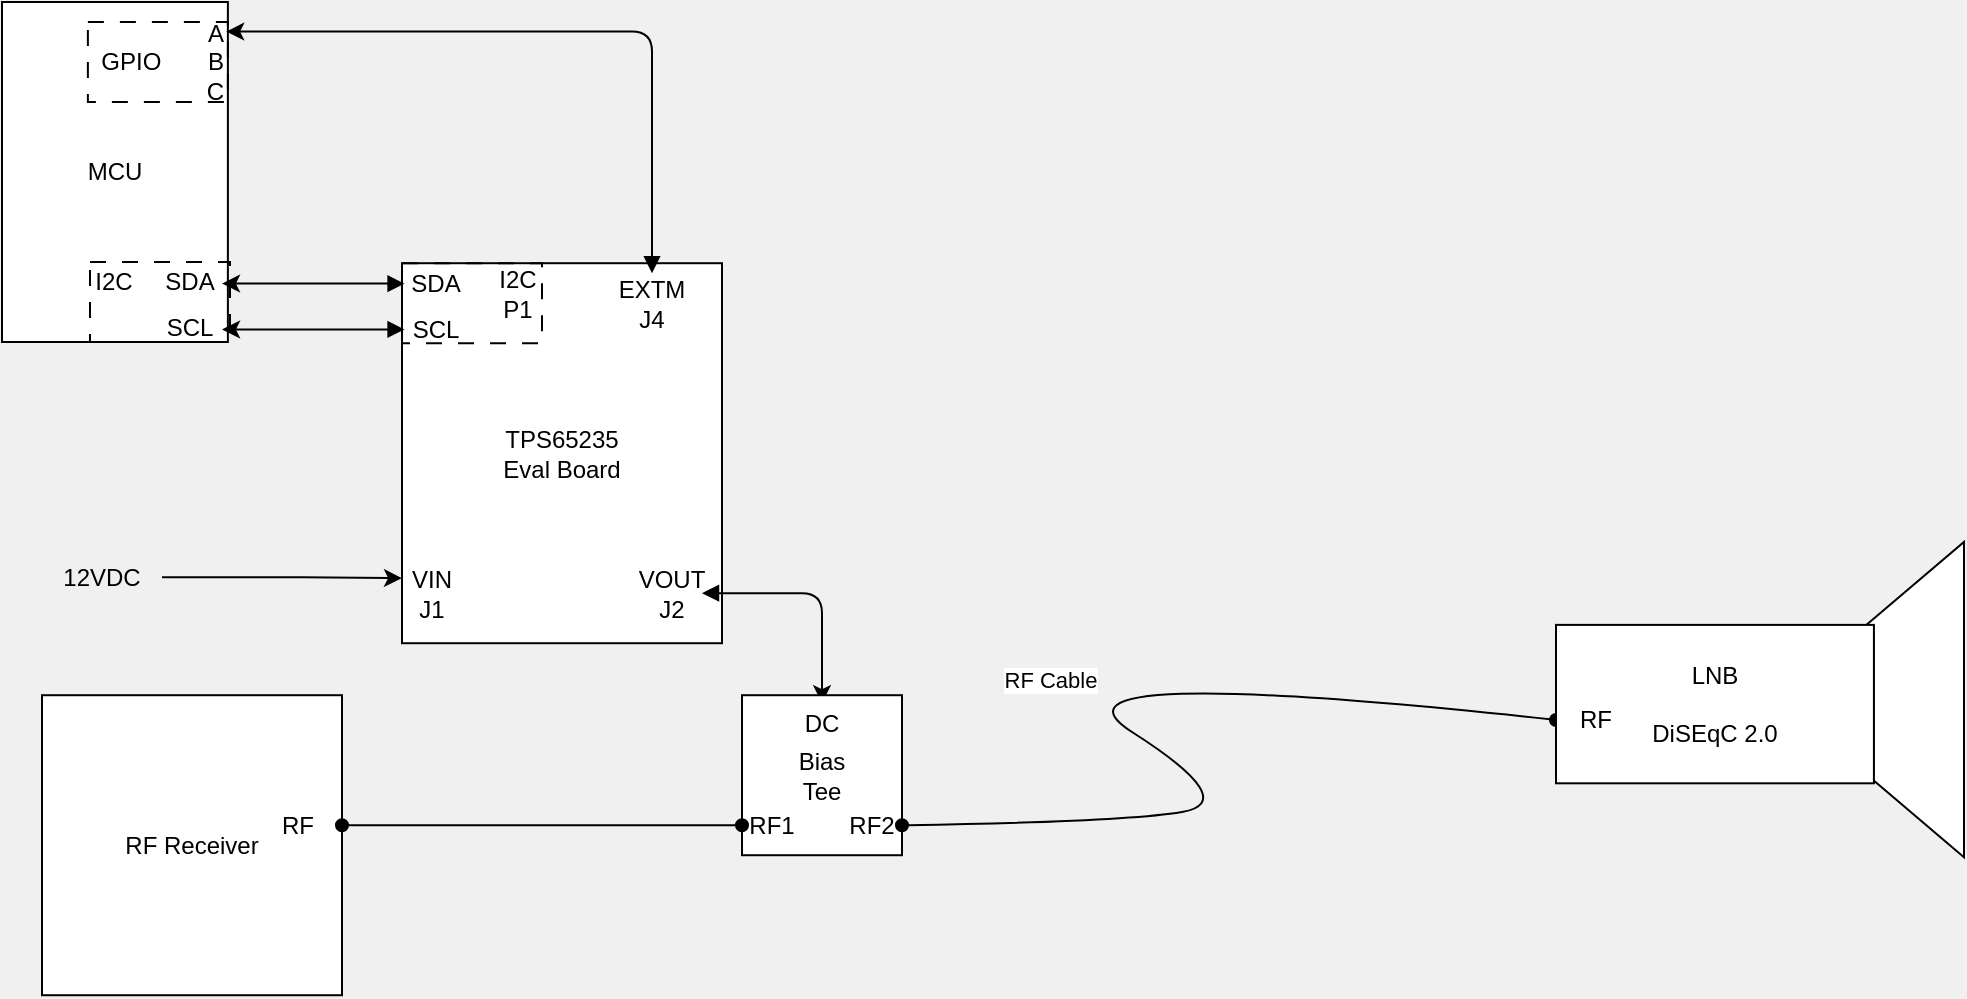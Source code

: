 <mxfile>
    <diagram id="m8Gws8rYOMcdUhG0WCG6" name="Page-1">
        <mxGraphModel dx="1332" dy="929" grid="1" gridSize="10" guides="1" tooltips="1" connect="1" arrows="1" fold="1" page="1" pageScale="1" pageWidth="1654" pageHeight="1169" background="#F0F0F0" math="0" shadow="0">
            <root>
                <mxCell id="0"/>
                <mxCell id="1" parent="0"/>
                <mxCell id="4" value="TPS65235&lt;br&gt;Eval Board" style="rounded=0;whiteSpace=wrap;html=1;" vertex="1" parent="1">
                    <mxGeometry x="440" y="730.61" width="160" height="190" as="geometry"/>
                </mxCell>
                <mxCell id="39" style="edgeStyle=orthogonalEdgeStyle;html=1;entryX=0.5;entryY=0;entryDx=0;entryDy=0;startArrow=block;startFill=1;" edge="1" parent="1" source="5" target="34">
                    <mxGeometry relative="1" as="geometry"/>
                </mxCell>
                <mxCell id="5" value="VOUT&lt;br&gt;J2" style="text;html=1;strokeColor=none;fillColor=none;align=center;verticalAlign=middle;whiteSpace=wrap;rounded=0;" vertex="1" parent="1">
                    <mxGeometry x="560" y="880.61" width="30" height="30" as="geometry"/>
                </mxCell>
                <mxCell id="6" value="MCU" style="rounded=0;whiteSpace=wrap;html=1;" vertex="1" parent="1">
                    <mxGeometry x="240" y="600" width="112.94" height="170" as="geometry"/>
                </mxCell>
                <mxCell id="15" value="" style="group" vertex="1" connectable="0" parent="1">
                    <mxGeometry x="275.294" y="730" width="78.706" height="40" as="geometry"/>
                </mxCell>
                <mxCell id="8" value="I2C" style="text;html=1;strokeColor=none;fillColor=none;align=center;verticalAlign=middle;whiteSpace=wrap;rounded=0;" vertex="1" parent="15">
                    <mxGeometry y="3.333" width="42.353" height="13.75" as="geometry"/>
                </mxCell>
                <mxCell id="9" value="SDA" style="text;html=1;strokeColor=none;fillColor=none;align=center;verticalAlign=middle;whiteSpace=wrap;rounded=0;" vertex="1" parent="15">
                    <mxGeometry x="42.356" y="3.33" width="32.35" height="13.75" as="geometry"/>
                </mxCell>
                <mxCell id="10" value="SCL" style="text;html=1;strokeColor=none;fillColor=none;align=center;verticalAlign=middle;whiteSpace=wrap;rounded=0;" vertex="1" parent="15">
                    <mxGeometry x="42.356" y="26.25" width="32.35" height="13.75" as="geometry"/>
                </mxCell>
                <mxCell id="13" value="" style="rounded=0;whiteSpace=wrap;html=1;fillColor=none;dashed=1;dashPattern=8 8;" vertex="1" parent="15">
                    <mxGeometry x="8.706" width="70" height="40" as="geometry"/>
                </mxCell>
                <mxCell id="12" style="edgeStyle=none;html=1;" edge="1" parent="1" source="10" target="6">
                    <mxGeometry relative="1" as="geometry"/>
                </mxCell>
                <mxCell id="23" value="" style="group" vertex="1" connectable="0" parent="1">
                    <mxGeometry x="440" y="730.61" width="79.647" height="40" as="geometry"/>
                </mxCell>
                <mxCell id="20" value="" style="rounded=0;whiteSpace=wrap;html=1;fillColor=none;dashed=1;dashPattern=8 8;" vertex="1" parent="23">
                    <mxGeometry width="70" height="40" as="geometry"/>
                </mxCell>
                <mxCell id="17" value="I2C&lt;br&gt;P1" style="text;html=1;strokeColor=none;fillColor=none;align=center;verticalAlign=middle;whiteSpace=wrap;rounded=0;" vertex="1" parent="23">
                    <mxGeometry x="37.294" y="8.333" width="42.353" height="13.75" as="geometry"/>
                </mxCell>
                <mxCell id="22" value="" style="group" vertex="1" connectable="0" parent="23">
                    <mxGeometry x="1.29" y="3.33" width="32.35" height="36.67" as="geometry"/>
                </mxCell>
                <mxCell id="18" value="SDA" style="text;html=1;strokeColor=none;fillColor=none;align=center;verticalAlign=middle;whiteSpace=wrap;rounded=0;" vertex="1" parent="22">
                    <mxGeometry width="32.35" height="13.75" as="geometry"/>
                </mxCell>
                <mxCell id="19" value="SCL" style="text;html=1;strokeColor=none;fillColor=none;align=center;verticalAlign=middle;whiteSpace=wrap;rounded=0;" vertex="1" parent="22">
                    <mxGeometry y="22.92" width="32.35" height="13.75" as="geometry"/>
                </mxCell>
                <mxCell id="27" style="edgeStyle=none;html=1;entryX=0.943;entryY=0.27;entryDx=0;entryDy=0;entryPerimeter=0;startArrow=block;startFill=1;" edge="1" parent="1" source="18" target="13">
                    <mxGeometry relative="1" as="geometry"/>
                </mxCell>
                <mxCell id="28" style="edgeStyle=none;html=1;entryX=0.943;entryY=0.843;entryDx=0;entryDy=0;entryPerimeter=0;startArrow=block;startFill=1;" edge="1" parent="1" source="19" target="13">
                    <mxGeometry relative="1" as="geometry"/>
                </mxCell>
                <mxCell id="30" value="VIN&lt;br&gt;J1" style="text;html=1;strokeColor=none;fillColor=none;align=center;verticalAlign=middle;whiteSpace=wrap;rounded=0;" vertex="1" parent="1">
                    <mxGeometry x="440" y="880.61" width="30" height="30" as="geometry"/>
                </mxCell>
                <mxCell id="35" value="" style="group" vertex="1" connectable="0" parent="1">
                    <mxGeometry x="610" y="940.61" width="80" height="86" as="geometry"/>
                </mxCell>
                <mxCell id="31" value="Bias&lt;br&gt;Tee" style="whiteSpace=wrap;html=1;aspect=fixed;" vertex="1" parent="35">
                    <mxGeometry y="6" width="80" height="80" as="geometry"/>
                </mxCell>
                <mxCell id="32" value="RF2" style="text;html=1;strokeColor=none;fillColor=none;align=center;verticalAlign=middle;whiteSpace=wrap;rounded=0;" vertex="1" parent="35">
                    <mxGeometry x="50" y="56" width="30" height="30" as="geometry"/>
                </mxCell>
                <mxCell id="33" value="RF1" style="text;html=1;strokeColor=none;fillColor=none;align=center;verticalAlign=middle;whiteSpace=wrap;rounded=0;" vertex="1" parent="35">
                    <mxGeometry y="56" width="30" height="30" as="geometry"/>
                </mxCell>
                <mxCell id="34" value="DC" style="text;html=1;strokeColor=none;fillColor=none;align=center;verticalAlign=middle;whiteSpace=wrap;rounded=0;" vertex="1" parent="35">
                    <mxGeometry x="25" y="10" width="30" height="20" as="geometry"/>
                </mxCell>
                <mxCell id="41" style="edgeStyle=orthogonalEdgeStyle;html=1;exitX=1;exitY=0.5;exitDx=0;exitDy=0;entryX=0;entryY=0.25;entryDx=0;entryDy=0;startArrow=none;startFill=0;" edge="1" parent="1" source="40" target="30">
                    <mxGeometry relative="1" as="geometry"/>
                </mxCell>
                <mxCell id="40" value="12VDC" style="text;html=1;strokeColor=none;fillColor=none;align=center;verticalAlign=middle;whiteSpace=wrap;rounded=0;" vertex="1" parent="1">
                    <mxGeometry x="260" y="872.61" width="60" height="30" as="geometry"/>
                </mxCell>
                <mxCell id="42" value="" style="group" vertex="1" connectable="0" parent="1">
                    <mxGeometry x="260" y="940.61" width="170" height="156" as="geometry"/>
                </mxCell>
                <mxCell id="43" value="RF Receiver" style="whiteSpace=wrap;html=1;aspect=fixed;" vertex="1" parent="42">
                    <mxGeometry y="6" width="150" height="150" as="geometry"/>
                </mxCell>
                <mxCell id="44" value="RF" style="text;html=1;strokeColor=none;fillColor=none;align=center;verticalAlign=middle;whiteSpace=wrap;rounded=0;" vertex="1" parent="42">
                    <mxGeometry x="106.25" y="56" width="43.75" height="30" as="geometry"/>
                </mxCell>
                <mxCell id="48" style="edgeStyle=orthogonalEdgeStyle;html=1;exitX=0;exitY=0.5;exitDx=0;exitDy=0;startArrow=oval;startFill=1;endArrow=oval;endFill=1;" edge="1" parent="1" source="33" target="44">
                    <mxGeometry relative="1" as="geometry">
                        <mxPoint x="330.0" y="897.61" as="sourcePoint"/>
                        <mxPoint x="450" y="898.11" as="targetPoint"/>
                    </mxGeometry>
                </mxCell>
                <mxCell id="87" value="RF Cable" style="curved=1;endArrow=oval;html=1;exitX=1;exitY=0.5;exitDx=0;exitDy=0;entryX=0;entryY=0.5;entryDx=0;entryDy=0;startArrow=oval;startFill=1;endFill=1;" edge="1" parent="1" source="32" target="86">
                    <mxGeometry width="50" height="50" relative="1" as="geometry">
                        <mxPoint x="740" y="842.61" as="sourcePoint"/>
                        <mxPoint x="1180" y="722.61" as="targetPoint"/>
                        <Array as="points">
                            <mxPoint x="800" y="1010"/>
                            <mxPoint x="860" y="1000"/>
                            <mxPoint x="750" y="930"/>
                        </Array>
                    </mxGeometry>
                </mxCell>
                <mxCell id="88" value="" style="group" vertex="1" connectable="0" parent="1">
                    <mxGeometry x="1017" y="870" width="204" height="157.61" as="geometry"/>
                </mxCell>
                <mxCell id="85" value="" style="triangle;whiteSpace=wrap;html=1;fillColor=#FFFFFF;rotation=-180;" vertex="1" parent="88">
                    <mxGeometry x="111.273" y="-1.501e-13" width="92.727" height="157.61" as="geometry"/>
                </mxCell>
                <mxCell id="84" value="LNB&lt;br&gt;&lt;br&gt;DiSEqC 2.0" style="rounded=0;whiteSpace=wrap;html=1;fillColor=#FFFFFF;" vertex="1" parent="88">
                    <mxGeometry y="41.439" width="158.961" height="79.208" as="geometry"/>
                </mxCell>
                <mxCell id="86" value="RF" style="text;html=1;strokeColor=none;fillColor=none;align=center;verticalAlign=middle;whiteSpace=wrap;rounded=0;" vertex="1" parent="88">
                    <mxGeometry y="69.161" width="39.74" height="39.604" as="geometry"/>
                </mxCell>
                <mxCell id="90" value="A&lt;br&gt;GPIO&amp;nbsp; &amp;nbsp; &amp;nbsp; &amp;nbsp;B&lt;br&gt;C" style="rounded=0;whiteSpace=wrap;html=1;fillColor=none;dashed=1;dashPattern=8 8;align=right;" vertex="1" parent="1">
                    <mxGeometry x="282.94" y="610" width="70" height="40" as="geometry"/>
                </mxCell>
                <mxCell id="93" value="EXTM&lt;br&gt;J4&lt;br&gt;" style="text;html=1;strokeColor=none;fillColor=none;align=center;verticalAlign=middle;whiteSpace=wrap;rounded=0;" vertex="1" parent="1">
                    <mxGeometry x="550" y="735.61" width="30" height="30" as="geometry"/>
                </mxCell>
                <mxCell id="94" style="edgeStyle=orthogonalEdgeStyle;html=1;entryX=0.988;entryY=0.12;entryDx=0;entryDy=0;startArrow=block;startFill=1;exitX=0.5;exitY=0;exitDx=0;exitDy=0;entryPerimeter=0;" edge="1" parent="1" source="93" target="90">
                    <mxGeometry relative="1" as="geometry">
                        <mxPoint x="451.29" y="750.813" as="sourcePoint"/>
                        <mxPoint x="360.01" y="750.8" as="targetPoint"/>
                    </mxGeometry>
                </mxCell>
            </root>
        </mxGraphModel>
    </diagram>
</mxfile>
